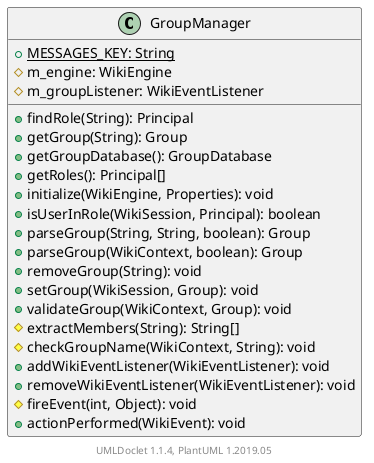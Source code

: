 @startuml

    class GroupManager [[GroupManager.html]] {
        {static} +MESSAGES_KEY: String
        #m_engine: WikiEngine
        #m_groupListener: WikiEventListener
        +findRole(String): Principal
        +getGroup(String): Group
        +getGroupDatabase(): GroupDatabase
        +getRoles(): Principal[]
        +initialize(WikiEngine, Properties): void
        +isUserInRole(WikiSession, Principal): boolean
        +parseGroup(String, String, boolean): Group
        +parseGroup(WikiContext, boolean): Group
        +removeGroup(String): void
        +setGroup(WikiSession, Group): void
        +validateGroup(WikiContext, Group): void
        #extractMembers(String): String[]
        #checkGroupName(WikiContext, String): void
        +addWikiEventListener(WikiEventListener): void
        +removeWikiEventListener(WikiEventListener): void
        #fireEvent(int, Object): void
        +actionPerformed(WikiEvent): void
    }


    center footer UMLDoclet 1.1.4, PlantUML 1.2019.05
@enduml
